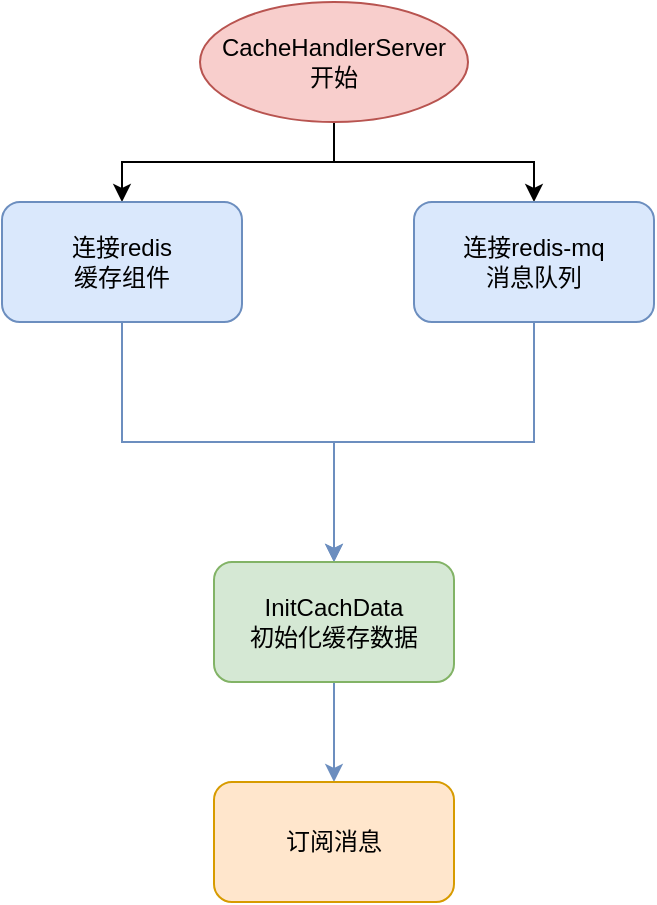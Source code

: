 <mxfile version="20.5.1" type="github">
  <diagram id="C5RBs43oDa-KdzZeNtuy" name="Page-1">
    <mxGraphModel dx="1131" dy="784" grid="1" gridSize="10" guides="1" tooltips="1" connect="1" arrows="1" fold="1" page="1" pageScale="1" pageWidth="827" pageHeight="1169" math="0" shadow="0">
      <root>
        <mxCell id="WIyWlLk6GJQsqaUBKTNV-0" />
        <mxCell id="WIyWlLk6GJQsqaUBKTNV-1" parent="WIyWlLk6GJQsqaUBKTNV-0" />
        <mxCell id="gPYse6V9OJ4RCJLciMJl-17" style="edgeStyle=orthogonalEdgeStyle;rounded=0;orthogonalLoop=1;jettySize=auto;html=1;exitX=0.5;exitY=1;exitDx=0;exitDy=0;entryX=0.5;entryY=0;entryDx=0;entryDy=0;" edge="1" parent="WIyWlLk6GJQsqaUBKTNV-1" source="gPYse6V9OJ4RCJLciMJl-0" target="gPYse6V9OJ4RCJLciMJl-2">
          <mxGeometry relative="1" as="geometry" />
        </mxCell>
        <mxCell id="gPYse6V9OJ4RCJLciMJl-18" style="edgeStyle=orthogonalEdgeStyle;rounded=0;orthogonalLoop=1;jettySize=auto;html=1;exitX=0.5;exitY=1;exitDx=0;exitDy=0;" edge="1" parent="WIyWlLk6GJQsqaUBKTNV-1" source="gPYse6V9OJ4RCJLciMJl-0" target="gPYse6V9OJ4RCJLciMJl-3">
          <mxGeometry relative="1" as="geometry" />
        </mxCell>
        <mxCell id="gPYse6V9OJ4RCJLciMJl-0" value="CacheHandlerServer&lt;br&gt;开始" style="ellipse;whiteSpace=wrap;html=1;fillColor=#f8cecc;strokeColor=#b85450;" vertex="1" parent="WIyWlLk6GJQsqaUBKTNV-1">
          <mxGeometry x="329" y="210" width="134" height="60" as="geometry" />
        </mxCell>
        <mxCell id="gPYse6V9OJ4RCJLciMJl-19" style="edgeStyle=orthogonalEdgeStyle;rounded=0;orthogonalLoop=1;jettySize=auto;html=1;exitX=0.5;exitY=1;exitDx=0;exitDy=0;fillColor=#dae8fc;strokeColor=#6c8ebf;" edge="1" parent="WIyWlLk6GJQsqaUBKTNV-1" source="gPYse6V9OJ4RCJLciMJl-2" target="gPYse6V9OJ4RCJLciMJl-8">
          <mxGeometry relative="1" as="geometry" />
        </mxCell>
        <mxCell id="gPYse6V9OJ4RCJLciMJl-2" value="连接redis&lt;br&gt;缓存组件" style="rounded=1;whiteSpace=wrap;html=1;fillColor=#dae8fc;strokeColor=#6c8ebf;" vertex="1" parent="WIyWlLk6GJQsqaUBKTNV-1">
          <mxGeometry x="230" y="310" width="120" height="60" as="geometry" />
        </mxCell>
        <mxCell id="gPYse6V9OJ4RCJLciMJl-20" style="edgeStyle=orthogonalEdgeStyle;rounded=0;orthogonalLoop=1;jettySize=auto;html=1;exitX=0.5;exitY=1;exitDx=0;exitDy=0;entryX=0.5;entryY=0;entryDx=0;entryDy=0;fillColor=#dae8fc;strokeColor=#6c8ebf;" edge="1" parent="WIyWlLk6GJQsqaUBKTNV-1" source="gPYse6V9OJ4RCJLciMJl-3" target="gPYse6V9OJ4RCJLciMJl-8">
          <mxGeometry relative="1" as="geometry" />
        </mxCell>
        <mxCell id="gPYse6V9OJ4RCJLciMJl-3" value="连接redis-mq&lt;br&gt;消息队列" style="rounded=1;whiteSpace=wrap;html=1;fillColor=#dae8fc;strokeColor=#6c8ebf;" vertex="1" parent="WIyWlLk6GJQsqaUBKTNV-1">
          <mxGeometry x="436" y="310" width="120" height="60" as="geometry" />
        </mxCell>
        <mxCell id="gPYse6V9OJ4RCJLciMJl-14" style="edgeStyle=orthogonalEdgeStyle;rounded=0;orthogonalLoop=1;jettySize=auto;html=1;exitX=0.5;exitY=1;exitDx=0;exitDy=0;fillColor=#dae8fc;strokeColor=#6c8ebf;" edge="1" parent="WIyWlLk6GJQsqaUBKTNV-1" source="gPYse6V9OJ4RCJLciMJl-8" target="gPYse6V9OJ4RCJLciMJl-12">
          <mxGeometry relative="1" as="geometry" />
        </mxCell>
        <mxCell id="gPYse6V9OJ4RCJLciMJl-8" value="InitCachData&lt;br&gt;初始化缓存数据" style="rounded=1;whiteSpace=wrap;html=1;fillColor=#d5e8d4;strokeColor=#82b366;" vertex="1" parent="WIyWlLk6GJQsqaUBKTNV-1">
          <mxGeometry x="336" y="490" width="120" height="60" as="geometry" />
        </mxCell>
        <mxCell id="gPYse6V9OJ4RCJLciMJl-12" value="订阅消息" style="rounded=1;whiteSpace=wrap;html=1;fillColor=#ffe6cc;strokeColor=#d79b00;" vertex="1" parent="WIyWlLk6GJQsqaUBKTNV-1">
          <mxGeometry x="336" y="600" width="120" height="60" as="geometry" />
        </mxCell>
      </root>
    </mxGraphModel>
  </diagram>
</mxfile>
